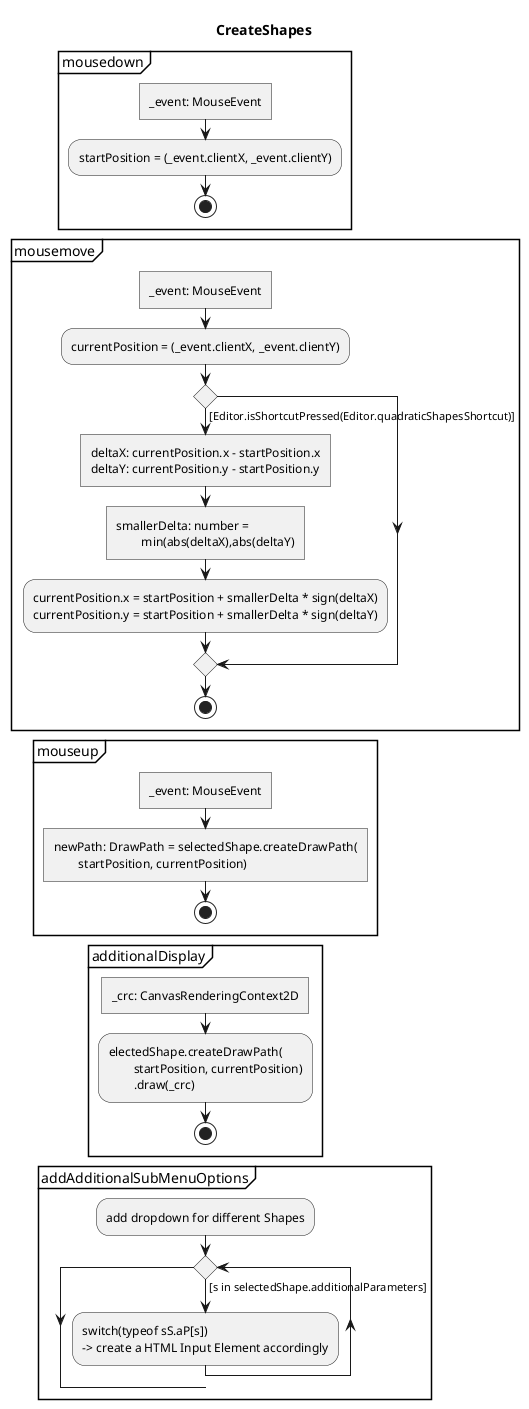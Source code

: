@startuml CreateShapes
skinparam monochrome true

title CreateShapes

partition mousedown {
	:_event: MouseEvent]
	:startPosition = (_event.clientX, _event.clientY);
	stop
}

partition mousemove {
	:_event: MouseEvent]
	:currentPosition = (_event.clientX, _event.clientY);
	if() then ([Editor.isShortcutPressed(Editor.quadraticShapesShortcut)])
		:deltaX: currentPosition.x - startPosition.x
		deltaY: currentPosition.y - startPosition.y]
		:smallerDelta: number = 
			min(abs(deltaX),abs(deltaY)]
		:currentPosition.x = startPosition + smallerDelta * sign(deltaX)
		currentPosition.y = startPosition + smallerDelta * sign(deltaY);
	endif
	stop
}

partition mouseup {
	:_event: MouseEvent]
	:newPath: DrawPath = selectedShape.createDrawPath(
		startPosition, currentPosition)]
	stop
}

partition additionalDisplay {
	:_crc: CanvasRenderingContext2D]
	:electedShape.createDrawPath(
		startPosition, currentPosition)
		.draw(_crc);
	stop
}

partition addAdditionalSubMenuOptions {
	:add dropdown for different Shapes;
	while() is ([s in selectedShape.additionalParameters])
		:switch(typeof sS.aP[s])
		-> create a HTML Input Element accordingly;
	endwhile
}

@enduml